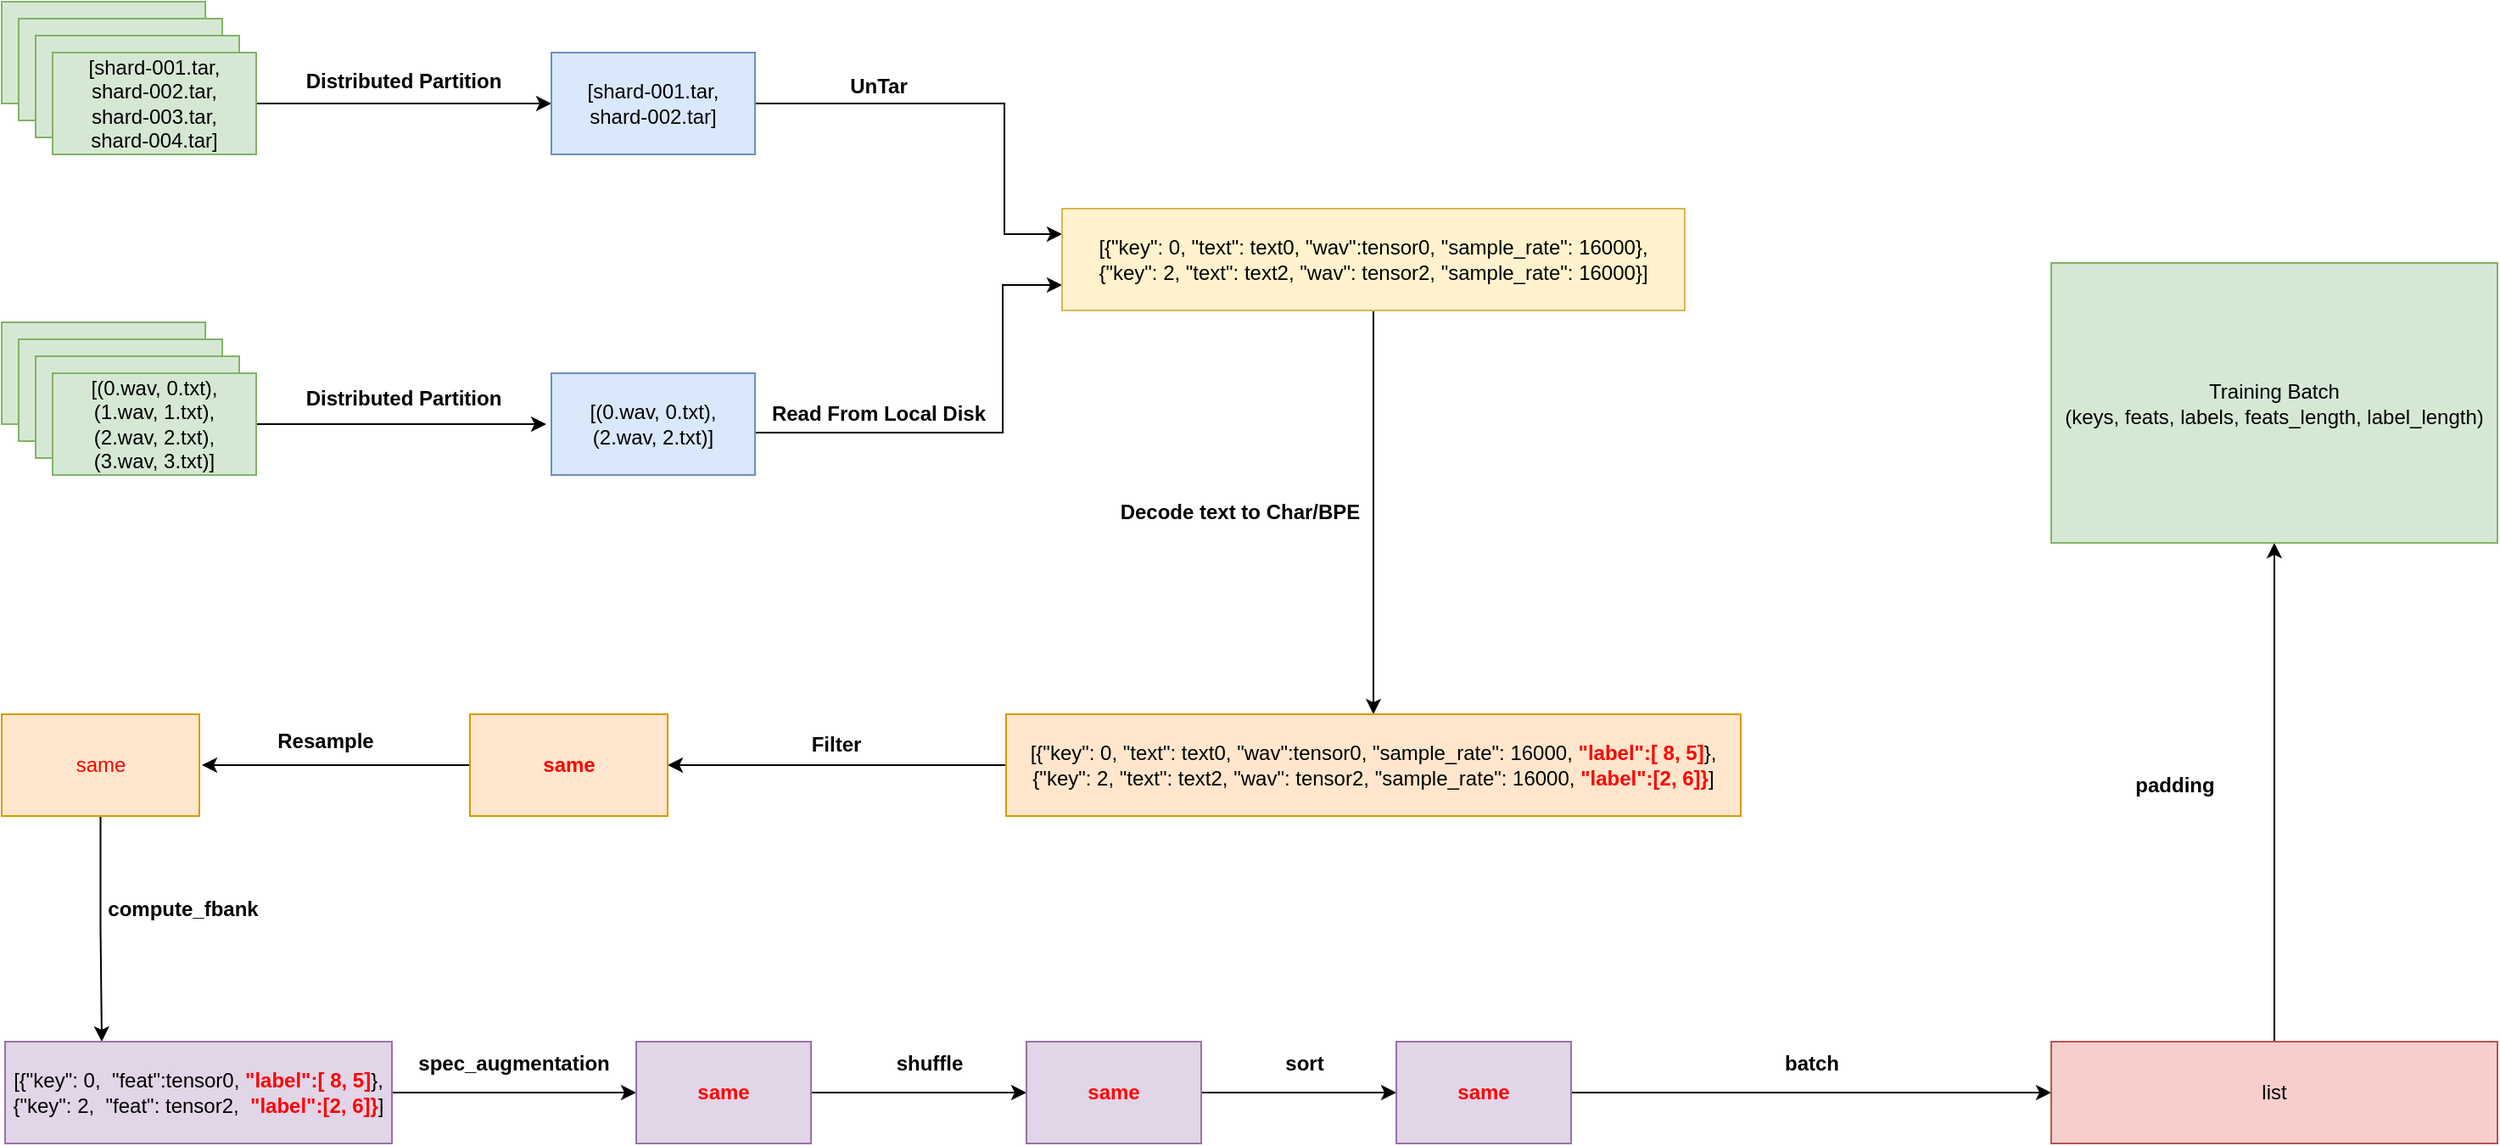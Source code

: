 <mxfile version="14.9.9" type="device"><diagram id="uCDdQjk0BrddMHb4fYi_" name="Page-1"><mxGraphModel dx="1113" dy="722" grid="0" gridSize="10" guides="1" tooltips="1" connect="1" arrows="1" fold="1" page="0" pageScale="1" pageWidth="827" pageHeight="1169" math="0" shadow="0"><root><mxCell id="0"/><mxCell id="1" parent="0"/><mxCell id="com_AFfEcHS4AuDgLjKk-6" value="" style="rounded=0;whiteSpace=wrap;html=1;fillColor=#d5e8d4;strokeColor=#82b366;" vertex="1" parent="1"><mxGeometry x="45" y="141" width="120" height="60" as="geometry"/></mxCell><mxCell id="com_AFfEcHS4AuDgLjKk-7" value="" style="rounded=0;whiteSpace=wrap;html=1;fillColor=#d5e8d4;strokeColor=#82b366;" vertex="1" parent="1"><mxGeometry x="55" y="151" width="120" height="60" as="geometry"/></mxCell><mxCell id="com_AFfEcHS4AuDgLjKk-8" value="" style="rounded=0;whiteSpace=wrap;html=1;fillColor=#d5e8d4;strokeColor=#82b366;" vertex="1" parent="1"><mxGeometry x="65" y="161" width="120" height="60" as="geometry"/></mxCell><mxCell id="com_AFfEcHS4AuDgLjKk-11" style="edgeStyle=orthogonalEdgeStyle;rounded=0;orthogonalLoop=1;jettySize=auto;html=1;" edge="1" parent="1" source="com_AFfEcHS4AuDgLjKk-9" target="com_AFfEcHS4AuDgLjKk-10"><mxGeometry relative="1" as="geometry"/></mxCell><mxCell id="com_AFfEcHS4AuDgLjKk-9" value="&lt;font style=&quot;font-size: 12px&quot;&gt;[shard-001.tar, &lt;br&gt;shard-002.tar,&lt;br&gt;shard-003.tar,&lt;br&gt;shard-004.tar]&lt;/font&gt;" style="rounded=0;whiteSpace=wrap;html=1;fillColor=#d5e8d4;strokeColor=#82b366;" vertex="1" parent="1"><mxGeometry x="75" y="171" width="120" height="60" as="geometry"/></mxCell><mxCell id="com_AFfEcHS4AuDgLjKk-23" style="edgeStyle=orthogonalEdgeStyle;rounded=0;orthogonalLoop=1;jettySize=auto;html=1;entryX=0;entryY=0.25;entryDx=0;entryDy=0;" edge="1" parent="1" source="com_AFfEcHS4AuDgLjKk-10" target="com_AFfEcHS4AuDgLjKk-21"><mxGeometry relative="1" as="geometry"><Array as="points"><mxPoint x="636" y="201"/><mxPoint x="636" y="278"/></Array></mxGeometry></mxCell><mxCell id="com_AFfEcHS4AuDgLjKk-10" value="[shard-001.tar,&lt;br&gt;shard-002.tar]" style="rounded=0;whiteSpace=wrap;html=1;fillColor=#dae8fc;strokeColor=#6c8ebf;" vertex="1" parent="1"><mxGeometry x="369" y="171" width="120" height="60" as="geometry"/></mxCell><mxCell id="com_AFfEcHS4AuDgLjKk-12" value="Distributed Partition" style="text;html=1;strokeColor=none;fillColor=none;align=center;verticalAlign=middle;whiteSpace=wrap;rounded=0;fontStyle=1" vertex="1" parent="1"><mxGeometry x="204" y="178" width="156" height="20" as="geometry"/></mxCell><mxCell id="com_AFfEcHS4AuDgLjKk-24" style="edgeStyle=orthogonalEdgeStyle;rounded=0;orthogonalLoop=1;jettySize=auto;html=1;entryX=0;entryY=0.75;entryDx=0;entryDy=0;" edge="1" parent="1" source="com_AFfEcHS4AuDgLjKk-14" target="com_AFfEcHS4AuDgLjKk-21"><mxGeometry relative="1" as="geometry"><Array as="points"><mxPoint x="635" y="395"/><mxPoint x="635" y="308"/></Array></mxGeometry></mxCell><mxCell id="com_AFfEcHS4AuDgLjKk-14" value="[(0.wav, 0.txt),&lt;br&gt;(2.wav, 2.txt)]" style="rounded=0;whiteSpace=wrap;html=1;fillColor=#dae8fc;strokeColor=#6c8ebf;" vertex="1" parent="1"><mxGeometry x="369" y="360" width="120" height="60" as="geometry"/></mxCell><mxCell id="com_AFfEcHS4AuDgLjKk-15" value="" style="rounded=0;whiteSpace=wrap;html=1;fillColor=#d5e8d4;strokeColor=#82b366;" vertex="1" parent="1"><mxGeometry x="45" y="330" width="120" height="60" as="geometry"/></mxCell><mxCell id="com_AFfEcHS4AuDgLjKk-16" value="" style="rounded=0;whiteSpace=wrap;html=1;fillColor=#d5e8d4;strokeColor=#82b366;" vertex="1" parent="1"><mxGeometry x="55" y="340" width="120" height="60" as="geometry"/></mxCell><mxCell id="com_AFfEcHS4AuDgLjKk-17" value="" style="rounded=0;whiteSpace=wrap;html=1;fillColor=#d5e8d4;strokeColor=#82b366;" vertex="1" parent="1"><mxGeometry x="65" y="350" width="120" height="60" as="geometry"/></mxCell><mxCell id="com_AFfEcHS4AuDgLjKk-19" style="edgeStyle=orthogonalEdgeStyle;rounded=0;orthogonalLoop=1;jettySize=auto;html=1;" edge="1" parent="1" source="com_AFfEcHS4AuDgLjKk-18"><mxGeometry relative="1" as="geometry"><mxPoint x="366" y="390" as="targetPoint"/></mxGeometry></mxCell><mxCell id="com_AFfEcHS4AuDgLjKk-18" value="&lt;font style=&quot;font-size: 12px&quot;&gt;[(0.wav, 0.txt),&lt;br&gt;(1.wav, 1.txt),&lt;br&gt;(2.wav, 2.txt),&lt;br&gt;(3.wav, 3.txt)]&lt;/font&gt;" style="rounded=0;whiteSpace=wrap;html=1;fillColor=#d5e8d4;strokeColor=#82b366;" vertex="1" parent="1"><mxGeometry x="75" y="360" width="120" height="60" as="geometry"/></mxCell><mxCell id="com_AFfEcHS4AuDgLjKk-20" value="Distributed Partition" style="text;html=1;strokeColor=none;fillColor=none;align=center;verticalAlign=middle;whiteSpace=wrap;rounded=0;fontStyle=1" vertex="1" parent="1"><mxGeometry x="204" y="365" width="156" height="20" as="geometry"/></mxCell><mxCell id="com_AFfEcHS4AuDgLjKk-39" style="edgeStyle=orthogonalEdgeStyle;rounded=0;orthogonalLoop=1;jettySize=auto;html=1;" edge="1" parent="1" source="com_AFfEcHS4AuDgLjKk-21" target="com_AFfEcHS4AuDgLjKk-33"><mxGeometry relative="1" as="geometry"/></mxCell><mxCell id="com_AFfEcHS4AuDgLjKk-21" value="[{&quot;key&quot;: 0, &quot;text&quot;: text0, &quot;wav&quot;:tensor0, &quot;sample_rate&quot;: 16000},&lt;br&gt;{&quot;key&quot;: 2, &quot;text&quot;: text2, &quot;wav&quot;: tensor2, &quot;sample_rate&quot;: 16000}]" style="rounded=0;whiteSpace=wrap;html=1;fillColor=#fff2cc;strokeColor=#d6b656;" vertex="1" parent="1"><mxGeometry x="670" y="263" width="367" height="60" as="geometry"/></mxCell><mxCell id="com_AFfEcHS4AuDgLjKk-25" value="UnTar" style="text;html=1;strokeColor=none;fillColor=none;align=center;verticalAlign=middle;whiteSpace=wrap;rounded=0;fontStyle=1" vertex="1" parent="1"><mxGeometry x="484" y="181" width="156" height="20" as="geometry"/></mxCell><mxCell id="com_AFfEcHS4AuDgLjKk-26" value="Read From Local Disk" style="text;html=1;strokeColor=none;fillColor=none;align=center;verticalAlign=middle;whiteSpace=wrap;rounded=0;fontStyle=1" vertex="1" parent="1"><mxGeometry x="484" y="374" width="156" height="20" as="geometry"/></mxCell><mxCell id="com_AFfEcHS4AuDgLjKk-48" style="edgeStyle=orthogonalEdgeStyle;rounded=0;orthogonalLoop=1;jettySize=auto;html=1;entryX=1;entryY=0.5;entryDx=0;entryDy=0;" edge="1" parent="1" source="com_AFfEcHS4AuDgLjKk-33" target="com_AFfEcHS4AuDgLjKk-41"><mxGeometry relative="1" as="geometry"/></mxCell><mxCell id="com_AFfEcHS4AuDgLjKk-33" value="[{&quot;key&quot;: 0, &quot;text&quot;: text0, &quot;wav&quot;:tensor0, &quot;sample_rate&quot;: 16000, &lt;b&gt;&lt;font color=&quot;#ff0000&quot;&gt;&quot;label&quot;:[ 8, 5]&lt;/font&gt;&lt;/b&gt;},&lt;br&gt;{&quot;key&quot;: 2, &quot;text&quot;: text2, &quot;wav&quot;: tensor2, &quot;sample_rate&quot;: 16000, &lt;b&gt;&lt;font color=&quot;#ff0000&quot;&gt;&quot;label&quot;:[2, 6]}&lt;/font&gt;&lt;/b&gt;]" style="rounded=0;whiteSpace=wrap;html=1;fillColor=#ffe6cc;strokeColor=#d79b00;" vertex="1" parent="1"><mxGeometry x="637" y="561" width="433" height="60" as="geometry"/></mxCell><mxCell id="com_AFfEcHS4AuDgLjKk-35" value="Decode text to Char/BPE" style="text;html=1;strokeColor=none;fillColor=none;align=center;verticalAlign=middle;whiteSpace=wrap;rounded=0;fontStyle=1" vertex="1" parent="1"><mxGeometry x="697" y="432" width="156" height="20" as="geometry"/></mxCell><mxCell id="com_AFfEcHS4AuDgLjKk-49" style="edgeStyle=orthogonalEdgeStyle;rounded=0;orthogonalLoop=1;jettySize=auto;html=1;" edge="1" parent="1" source="com_AFfEcHS4AuDgLjKk-41"><mxGeometry relative="1" as="geometry"><mxPoint x="163" y="591" as="targetPoint"/></mxGeometry></mxCell><mxCell id="com_AFfEcHS4AuDgLjKk-41" value="&lt;b&gt;&lt;font color=&quot;#ff0000&quot;&gt;same&lt;/font&gt;&lt;/b&gt;" style="rounded=0;whiteSpace=wrap;html=1;fillColor=#ffe6cc;strokeColor=#d79b00;" vertex="1" parent="1"><mxGeometry x="321" y="561" width="116.5" height="60" as="geometry"/></mxCell><mxCell id="com_AFfEcHS4AuDgLjKk-46" value="Filter" style="text;html=1;strokeColor=none;fillColor=none;align=center;verticalAlign=middle;whiteSpace=wrap;rounded=0;fontStyle=1" vertex="1" parent="1"><mxGeometry x="489" y="569" width="96" height="20" as="geometry"/></mxCell><mxCell id="com_AFfEcHS4AuDgLjKk-52" style="edgeStyle=orthogonalEdgeStyle;rounded=0;orthogonalLoop=1;jettySize=auto;html=1;entryX=0.25;entryY=0;entryDx=0;entryDy=0;" edge="1" parent="1" source="com_AFfEcHS4AuDgLjKk-47" target="com_AFfEcHS4AuDgLjKk-51"><mxGeometry relative="1" as="geometry"/></mxCell><mxCell id="com_AFfEcHS4AuDgLjKk-47" value="&lt;font color=&quot;#ff0000&quot;&gt;same&lt;/font&gt;" style="rounded=0;whiteSpace=wrap;html=1;fillColor=#ffe6cc;strokeColor=#d79b00;" vertex="1" parent="1"><mxGeometry x="45" y="561" width="116.5" height="60" as="geometry"/></mxCell><mxCell id="com_AFfEcHS4AuDgLjKk-50" value="Resample" style="text;html=1;strokeColor=none;fillColor=none;align=center;verticalAlign=middle;whiteSpace=wrap;rounded=0;fontStyle=1" vertex="1" parent="1"><mxGeometry x="188" y="567" width="96" height="20" as="geometry"/></mxCell><mxCell id="com_AFfEcHS4AuDgLjKk-56" style="edgeStyle=orthogonalEdgeStyle;rounded=0;orthogonalLoop=1;jettySize=auto;html=1;entryX=0;entryY=0.5;entryDx=0;entryDy=0;" edge="1" parent="1" source="com_AFfEcHS4AuDgLjKk-51" target="com_AFfEcHS4AuDgLjKk-54"><mxGeometry relative="1" as="geometry"/></mxCell><mxCell id="com_AFfEcHS4AuDgLjKk-51" value="[{&quot;key&quot;: 0,&amp;nbsp; &quot;feat&quot;:tensor0,&amp;nbsp;&lt;b&gt;&lt;font color=&quot;#ff0000&quot;&gt;&quot;label&quot;:[ 8, 5]&lt;/font&gt;&lt;/b&gt;},&lt;br&gt;{&quot;key&quot;: 2,&amp;nbsp; &quot;feat&quot;: tensor2,&amp;nbsp;&amp;nbsp;&lt;b&gt;&lt;font color=&quot;#ff0000&quot;&gt;&quot;label&quot;:[2, 6]}&lt;/font&gt;&lt;/b&gt;]" style="rounded=0;whiteSpace=wrap;html=1;fillColor=#e1d5e7;strokeColor=#9673a6;" vertex="1" parent="1"><mxGeometry x="47" y="754" width="228" height="60" as="geometry"/></mxCell><mxCell id="com_AFfEcHS4AuDgLjKk-53" value="compute_fbank" style="text;html=1;strokeColor=none;fillColor=none;align=center;verticalAlign=middle;whiteSpace=wrap;rounded=0;fontStyle=1" vertex="1" parent="1"><mxGeometry x="104" y="666" width="96" height="20" as="geometry"/></mxCell><mxCell id="com_AFfEcHS4AuDgLjKk-64" style="edgeStyle=orthogonalEdgeStyle;rounded=0;orthogonalLoop=1;jettySize=auto;html=1;entryX=0;entryY=0.5;entryDx=0;entryDy=0;" edge="1" parent="1" source="com_AFfEcHS4AuDgLjKk-54" target="com_AFfEcHS4AuDgLjKk-61"><mxGeometry relative="1" as="geometry"/></mxCell><mxCell id="com_AFfEcHS4AuDgLjKk-54" value="&lt;b&gt;&lt;font color=&quot;#ff0000&quot;&gt;same&lt;/font&gt;&lt;/b&gt;" style="rounded=0;whiteSpace=wrap;html=1;fillColor=#e1d5e7;strokeColor=#9673a6;" vertex="1" parent="1"><mxGeometry x="419" y="754" width="103" height="60" as="geometry"/></mxCell><mxCell id="com_AFfEcHS4AuDgLjKk-58" value="spec_augmentation" style="text;html=1;strokeColor=none;fillColor=none;align=center;verticalAlign=middle;whiteSpace=wrap;rounded=0;fontStyle=1" vertex="1" parent="1"><mxGeometry x="299" y="757" width="96" height="20" as="geometry"/></mxCell><mxCell id="com_AFfEcHS4AuDgLjKk-59" value="shuffle" style="text;html=1;strokeColor=none;fillColor=none;align=center;verticalAlign=middle;whiteSpace=wrap;rounded=0;fontStyle=1" vertex="1" parent="1"><mxGeometry x="544" y="757" width="96" height="20" as="geometry"/></mxCell><mxCell id="com_AFfEcHS4AuDgLjKk-66" style="edgeStyle=orthogonalEdgeStyle;rounded=0;orthogonalLoop=1;jettySize=auto;html=1;" edge="1" parent="1" source="com_AFfEcHS4AuDgLjKk-61" target="com_AFfEcHS4AuDgLjKk-62"><mxGeometry relative="1" as="geometry"/></mxCell><mxCell id="com_AFfEcHS4AuDgLjKk-61" value="&lt;font color=&quot;#ff0000&quot;&gt;&lt;b&gt;same&lt;/b&gt;&lt;/font&gt;" style="rounded=0;whiteSpace=wrap;html=1;fillColor=#e1d5e7;strokeColor=#9673a6;" vertex="1" parent="1"><mxGeometry x="649" y="754" width="103" height="60" as="geometry"/></mxCell><mxCell id="com_AFfEcHS4AuDgLjKk-69" style="edgeStyle=orthogonalEdgeStyle;rounded=0;orthogonalLoop=1;jettySize=auto;html=1;entryX=0;entryY=0.5;entryDx=0;entryDy=0;" edge="1" parent="1" source="com_AFfEcHS4AuDgLjKk-62" target="com_AFfEcHS4AuDgLjKk-68"><mxGeometry relative="1" as="geometry"/></mxCell><mxCell id="com_AFfEcHS4AuDgLjKk-62" value="&lt;b&gt;&lt;font color=&quot;#ff0000&quot;&gt;same&lt;/font&gt;&lt;/b&gt;" style="rounded=0;whiteSpace=wrap;html=1;fillColor=#e1d5e7;strokeColor=#9673a6;" vertex="1" parent="1"><mxGeometry x="867" y="754" width="103" height="60" as="geometry"/></mxCell><mxCell id="com_AFfEcHS4AuDgLjKk-63" style="edgeStyle=orthogonalEdgeStyle;rounded=0;orthogonalLoop=1;jettySize=auto;html=1;exitX=0.5;exitY=1;exitDx=0;exitDy=0;" edge="1" parent="1" source="com_AFfEcHS4AuDgLjKk-58" target="com_AFfEcHS4AuDgLjKk-58"><mxGeometry relative="1" as="geometry"/></mxCell><mxCell id="com_AFfEcHS4AuDgLjKk-67" value="sort" style="text;html=1;strokeColor=none;fillColor=none;align=center;verticalAlign=middle;whiteSpace=wrap;rounded=0;fontStyle=1" vertex="1" parent="1"><mxGeometry x="765" y="757" width="96" height="20" as="geometry"/></mxCell><mxCell id="com_AFfEcHS4AuDgLjKk-72" style="edgeStyle=orthogonalEdgeStyle;rounded=0;orthogonalLoop=1;jettySize=auto;html=1;entryX=0.5;entryY=1;entryDx=0;entryDy=0;" edge="1" parent="1" source="com_AFfEcHS4AuDgLjKk-68" target="com_AFfEcHS4AuDgLjKk-71"><mxGeometry relative="1" as="geometry"/></mxCell><mxCell id="com_AFfEcHS4AuDgLjKk-68" value="list" style="rounded=0;whiteSpace=wrap;html=1;fillColor=#f8cecc;strokeColor=#b85450;" vertex="1" parent="1"><mxGeometry x="1253" y="754" width="263" height="60" as="geometry"/></mxCell><mxCell id="com_AFfEcHS4AuDgLjKk-70" value="batch" style="text;html=1;strokeColor=none;fillColor=none;align=center;verticalAlign=middle;whiteSpace=wrap;rounded=0;fontStyle=1" vertex="1" parent="1"><mxGeometry x="1064" y="757" width="96" height="20" as="geometry"/></mxCell><mxCell id="com_AFfEcHS4AuDgLjKk-71" value="Training Batch&lt;br&gt;(keys, feats, labels, feats_length, label_length)" style="rounded=0;whiteSpace=wrap;html=1;fillColor=#d5e8d4;strokeColor=#82b366;" vertex="1" parent="1"><mxGeometry x="1253" y="295" width="263" height="165" as="geometry"/></mxCell><mxCell id="com_AFfEcHS4AuDgLjKk-73" value="padding" style="text;html=1;strokeColor=none;fillColor=none;align=center;verticalAlign=middle;whiteSpace=wrap;rounded=0;fontStyle=1" vertex="1" parent="1"><mxGeometry x="1278" y="593" width="96" height="20" as="geometry"/></mxCell></root></mxGraphModel></diagram></mxfile>